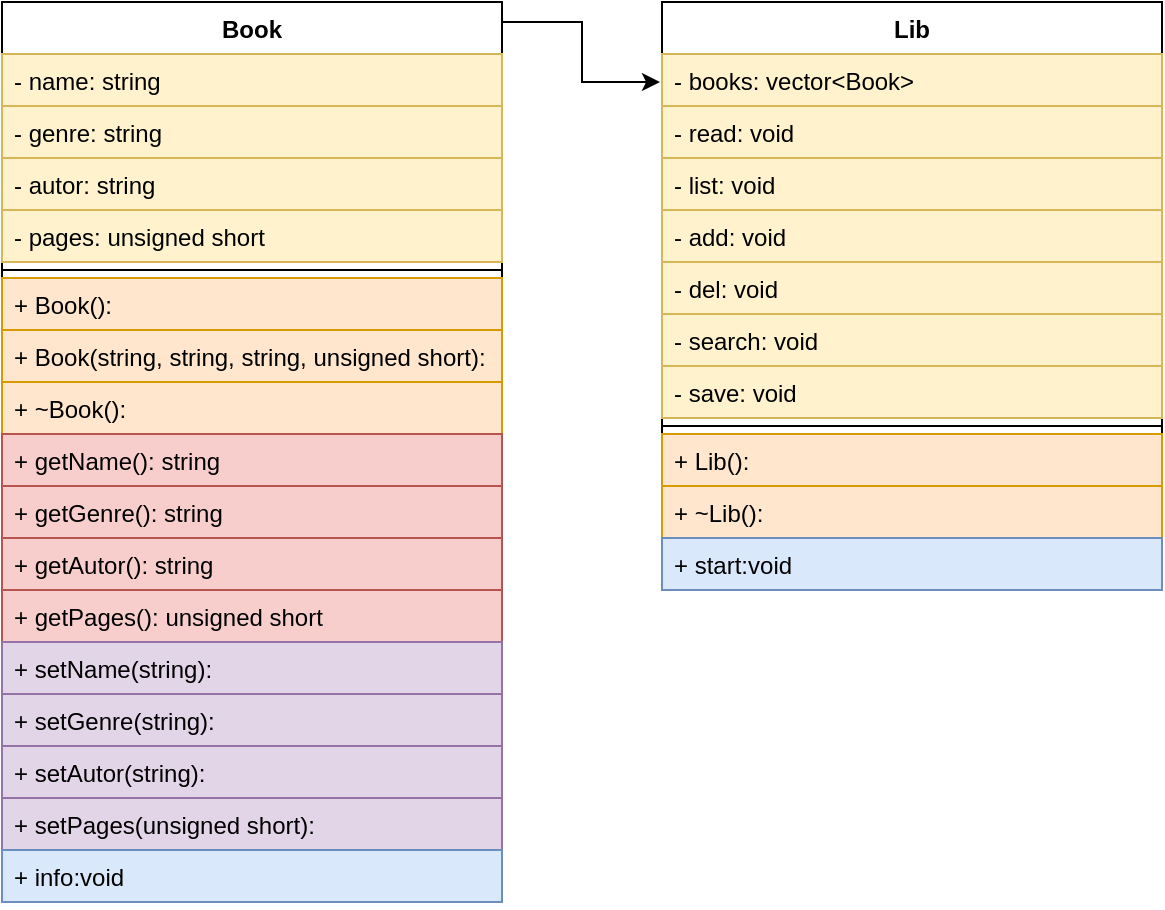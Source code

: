 <mxfile version="15.0.3" type="github">
  <diagram id="DO2DCnauJZuQd68Nx3da" name="Page-1">
    <mxGraphModel dx="827" dy="483" grid="1" gridSize="10" guides="1" tooltips="1" connect="1" arrows="1" fold="1" page="1" pageScale="1" pageWidth="827" pageHeight="1169" math="0" shadow="0">
      <root>
        <mxCell id="0" />
        <mxCell id="1" parent="0" />
        <mxCell id="upn5SYq4s_Bq5vSh2huj-59" style="edgeStyle=orthogonalEdgeStyle;rounded=0;orthogonalLoop=1;jettySize=auto;html=1;" edge="1" parent="1" source="upn5SYq4s_Bq5vSh2huj-6">
          <mxGeometry relative="1" as="geometry">
            <mxPoint x="479" y="240" as="targetPoint" />
            <Array as="points">
              <mxPoint x="440" y="210" />
              <mxPoint x="440" y="240" />
            </Array>
          </mxGeometry>
        </mxCell>
        <mxCell id="upn5SYq4s_Bq5vSh2huj-6" value="Book" style="swimlane;fontStyle=1;align=center;verticalAlign=top;childLayout=stackLayout;horizontal=1;startSize=26;horizontalStack=0;resizeParent=1;resizeParentMax=0;resizeLast=0;collapsible=1;marginBottom=0;" vertex="1" parent="1">
          <mxGeometry x="150" y="200" width="250" height="450" as="geometry" />
        </mxCell>
        <mxCell id="upn5SYq4s_Bq5vSh2huj-7" value="- name: string" style="text;strokeColor=#d6b656;fillColor=#fff2cc;align=left;verticalAlign=top;spacingLeft=4;spacingRight=4;overflow=hidden;rotatable=0;points=[[0,0.5],[1,0.5]];portConstraint=eastwest;" vertex="1" parent="upn5SYq4s_Bq5vSh2huj-6">
          <mxGeometry y="26" width="250" height="26" as="geometry" />
        </mxCell>
        <mxCell id="upn5SYq4s_Bq5vSh2huj-11" value="- genre: string" style="text;strokeColor=#d6b656;fillColor=#fff2cc;align=left;verticalAlign=top;spacingLeft=4;spacingRight=4;overflow=hidden;rotatable=0;points=[[0,0.5],[1,0.5]];portConstraint=eastwest;" vertex="1" parent="upn5SYq4s_Bq5vSh2huj-6">
          <mxGeometry y="52" width="250" height="26" as="geometry" />
        </mxCell>
        <mxCell id="upn5SYq4s_Bq5vSh2huj-12" value="- autor: string" style="text;strokeColor=#d6b656;fillColor=#fff2cc;align=left;verticalAlign=top;spacingLeft=4;spacingRight=4;overflow=hidden;rotatable=0;points=[[0,0.5],[1,0.5]];portConstraint=eastwest;" vertex="1" parent="upn5SYq4s_Bq5vSh2huj-6">
          <mxGeometry y="78" width="250" height="26" as="geometry" />
        </mxCell>
        <mxCell id="upn5SYq4s_Bq5vSh2huj-10" value="- pages: unsigned short" style="text;strokeColor=#d6b656;fillColor=#fff2cc;align=left;verticalAlign=top;spacingLeft=4;spacingRight=4;overflow=hidden;rotatable=0;points=[[0,0.5],[1,0.5]];portConstraint=eastwest;" vertex="1" parent="upn5SYq4s_Bq5vSh2huj-6">
          <mxGeometry y="104" width="250" height="26" as="geometry" />
        </mxCell>
        <mxCell id="upn5SYq4s_Bq5vSh2huj-8" value="" style="line;strokeWidth=1;fillColor=none;align=left;verticalAlign=middle;spacingTop=-1;spacingLeft=3;spacingRight=3;rotatable=0;labelPosition=right;points=[];portConstraint=eastwest;" vertex="1" parent="upn5SYq4s_Bq5vSh2huj-6">
          <mxGeometry y="130" width="250" height="8" as="geometry" />
        </mxCell>
        <mxCell id="upn5SYq4s_Bq5vSh2huj-9" value="+ Book():" style="text;strokeColor=#d79b00;fillColor=#ffe6cc;align=left;verticalAlign=top;spacingLeft=4;spacingRight=4;overflow=hidden;rotatable=0;points=[[0,0.5],[1,0.5]];portConstraint=eastwest;" vertex="1" parent="upn5SYq4s_Bq5vSh2huj-6">
          <mxGeometry y="138" width="250" height="26" as="geometry" />
        </mxCell>
        <mxCell id="upn5SYq4s_Bq5vSh2huj-13" value="+ Book(string, string, string, unsigned short):" style="text;strokeColor=#d79b00;fillColor=#ffe6cc;align=left;verticalAlign=top;spacingLeft=4;spacingRight=4;overflow=hidden;rotatable=0;points=[[0,0.5],[1,0.5]];portConstraint=eastwest;" vertex="1" parent="upn5SYq4s_Bq5vSh2huj-6">
          <mxGeometry y="164" width="250" height="26" as="geometry" />
        </mxCell>
        <mxCell id="upn5SYq4s_Bq5vSh2huj-14" value="+ ~Book():" style="text;strokeColor=#d79b00;fillColor=#ffe6cc;align=left;verticalAlign=top;spacingLeft=4;spacingRight=4;overflow=hidden;rotatable=0;points=[[0,0.5],[1,0.5]];portConstraint=eastwest;" vertex="1" parent="upn5SYq4s_Bq5vSh2huj-6">
          <mxGeometry y="190" width="250" height="26" as="geometry" />
        </mxCell>
        <mxCell id="upn5SYq4s_Bq5vSh2huj-15" value="+ getName(): string" style="text;strokeColor=#b85450;fillColor=#f8cecc;align=left;verticalAlign=top;spacingLeft=4;spacingRight=4;overflow=hidden;rotatable=0;points=[[0,0.5],[1,0.5]];portConstraint=eastwest;" vertex="1" parent="upn5SYq4s_Bq5vSh2huj-6">
          <mxGeometry y="216" width="250" height="26" as="geometry" />
        </mxCell>
        <mxCell id="upn5SYq4s_Bq5vSh2huj-18" value="+ getGenre(): string" style="text;strokeColor=#b85450;fillColor=#f8cecc;align=left;verticalAlign=top;spacingLeft=4;spacingRight=4;overflow=hidden;rotatable=0;points=[[0,0.5],[1,0.5]];portConstraint=eastwest;" vertex="1" parent="upn5SYq4s_Bq5vSh2huj-6">
          <mxGeometry y="242" width="250" height="26" as="geometry" />
        </mxCell>
        <mxCell id="upn5SYq4s_Bq5vSh2huj-17" value="+ getAutor(): string" style="text;strokeColor=#b85450;fillColor=#f8cecc;align=left;verticalAlign=top;spacingLeft=4;spacingRight=4;overflow=hidden;rotatable=0;points=[[0,0.5],[1,0.5]];portConstraint=eastwest;" vertex="1" parent="upn5SYq4s_Bq5vSh2huj-6">
          <mxGeometry y="268" width="250" height="26" as="geometry" />
        </mxCell>
        <mxCell id="upn5SYq4s_Bq5vSh2huj-16" value="+ getPages(): unsigned short" style="text;strokeColor=#b85450;fillColor=#f8cecc;align=left;verticalAlign=top;spacingLeft=4;spacingRight=4;overflow=hidden;rotatable=0;points=[[0,0.5],[1,0.5]];portConstraint=eastwest;" vertex="1" parent="upn5SYq4s_Bq5vSh2huj-6">
          <mxGeometry y="294" width="250" height="26" as="geometry" />
        </mxCell>
        <mxCell id="upn5SYq4s_Bq5vSh2huj-19" value="+ setName(string): " style="text;strokeColor=#9673a6;fillColor=#e1d5e7;align=left;verticalAlign=top;spacingLeft=4;spacingRight=4;overflow=hidden;rotatable=0;points=[[0,0.5],[1,0.5]];portConstraint=eastwest;" vertex="1" parent="upn5SYq4s_Bq5vSh2huj-6">
          <mxGeometry y="320" width="250" height="26" as="geometry" />
        </mxCell>
        <mxCell id="upn5SYq4s_Bq5vSh2huj-22" value="+ setGenre(string): " style="text;strokeColor=#9673a6;fillColor=#e1d5e7;align=left;verticalAlign=top;spacingLeft=4;spacingRight=4;overflow=hidden;rotatable=0;points=[[0,0.5],[1,0.5]];portConstraint=eastwest;" vertex="1" parent="upn5SYq4s_Bq5vSh2huj-6">
          <mxGeometry y="346" width="250" height="26" as="geometry" />
        </mxCell>
        <mxCell id="upn5SYq4s_Bq5vSh2huj-21" value="+ setAutor(string): " style="text;strokeColor=#9673a6;fillColor=#e1d5e7;align=left;verticalAlign=top;spacingLeft=4;spacingRight=4;overflow=hidden;rotatable=0;points=[[0,0.5],[1,0.5]];portConstraint=eastwest;" vertex="1" parent="upn5SYq4s_Bq5vSh2huj-6">
          <mxGeometry y="372" width="250" height="26" as="geometry" />
        </mxCell>
        <mxCell id="upn5SYq4s_Bq5vSh2huj-20" value="+ setPages(unsigned short): " style="text;strokeColor=#9673a6;fillColor=#e1d5e7;align=left;verticalAlign=top;spacingLeft=4;spacingRight=4;overflow=hidden;rotatable=0;points=[[0,0.5],[1,0.5]];portConstraint=eastwest;" vertex="1" parent="upn5SYq4s_Bq5vSh2huj-6">
          <mxGeometry y="398" width="250" height="26" as="geometry" />
        </mxCell>
        <mxCell id="upn5SYq4s_Bq5vSh2huj-23" value="+ info:void " style="text;strokeColor=#6c8ebf;fillColor=#dae8fc;align=left;verticalAlign=top;spacingLeft=4;spacingRight=4;overflow=hidden;rotatable=0;points=[[0,0.5],[1,0.5]];portConstraint=eastwest;" vertex="1" parent="upn5SYq4s_Bq5vSh2huj-6">
          <mxGeometry y="424" width="250" height="26" as="geometry" />
        </mxCell>
        <mxCell id="upn5SYq4s_Bq5vSh2huj-28" value="Lib" style="swimlane;fontStyle=1;align=center;verticalAlign=top;childLayout=stackLayout;horizontal=1;startSize=26;horizontalStack=0;resizeParent=1;resizeParentMax=0;resizeLast=0;collapsible=1;marginBottom=0;" vertex="1" parent="1">
          <mxGeometry x="480" y="200" width="250" height="294" as="geometry" />
        </mxCell>
        <mxCell id="upn5SYq4s_Bq5vSh2huj-51" value="- books: vector&lt;Book&gt;" style="text;strokeColor=#d6b656;fillColor=#fff2cc;align=left;verticalAlign=top;spacingLeft=4;spacingRight=4;overflow=hidden;rotatable=0;points=[[0,0.5],[1,0.5]];portConstraint=eastwest;" vertex="1" parent="upn5SYq4s_Bq5vSh2huj-28">
          <mxGeometry y="26" width="250" height="26" as="geometry" />
        </mxCell>
        <mxCell id="upn5SYq4s_Bq5vSh2huj-29" value="- read: void " style="text;strokeColor=#d6b656;fillColor=#fff2cc;align=left;verticalAlign=top;spacingLeft=4;spacingRight=4;overflow=hidden;rotatable=0;points=[[0,0.5],[1,0.5]];portConstraint=eastwest;" vertex="1" parent="upn5SYq4s_Bq5vSh2huj-28">
          <mxGeometry y="52" width="250" height="26" as="geometry" />
        </mxCell>
        <mxCell id="upn5SYq4s_Bq5vSh2huj-48" value="- list: void " style="text;strokeColor=#d6b656;fillColor=#fff2cc;align=left;verticalAlign=top;spacingLeft=4;spacingRight=4;overflow=hidden;rotatable=0;points=[[0,0.5],[1,0.5]];portConstraint=eastwest;" vertex="1" parent="upn5SYq4s_Bq5vSh2huj-28">
          <mxGeometry y="78" width="250" height="26" as="geometry" />
        </mxCell>
        <mxCell id="upn5SYq4s_Bq5vSh2huj-50" value="- add: void " style="text;strokeColor=#d6b656;fillColor=#fff2cc;align=left;verticalAlign=top;spacingLeft=4;spacingRight=4;overflow=hidden;rotatable=0;points=[[0,0.5],[1,0.5]];portConstraint=eastwest;" vertex="1" parent="upn5SYq4s_Bq5vSh2huj-28">
          <mxGeometry y="104" width="250" height="26" as="geometry" />
        </mxCell>
        <mxCell id="upn5SYq4s_Bq5vSh2huj-49" value="- del: void " style="text;strokeColor=#d6b656;fillColor=#fff2cc;align=left;verticalAlign=top;spacingLeft=4;spacingRight=4;overflow=hidden;rotatable=0;points=[[0,0.5],[1,0.5]];portConstraint=eastwest;" vertex="1" parent="upn5SYq4s_Bq5vSh2huj-28">
          <mxGeometry y="130" width="250" height="26" as="geometry" />
        </mxCell>
        <mxCell id="upn5SYq4s_Bq5vSh2huj-47" value="- search: void " style="text;strokeColor=#d6b656;fillColor=#fff2cc;align=left;verticalAlign=top;spacingLeft=4;spacingRight=4;overflow=hidden;rotatable=0;points=[[0,0.5],[1,0.5]];portConstraint=eastwest;" vertex="1" parent="upn5SYq4s_Bq5vSh2huj-28">
          <mxGeometry y="156" width="250" height="26" as="geometry" />
        </mxCell>
        <mxCell id="upn5SYq4s_Bq5vSh2huj-46" value="- save: void " style="text;strokeColor=#d6b656;fillColor=#fff2cc;align=left;verticalAlign=top;spacingLeft=4;spacingRight=4;overflow=hidden;rotatable=0;points=[[0,0.5],[1,0.5]];portConstraint=eastwest;" vertex="1" parent="upn5SYq4s_Bq5vSh2huj-28">
          <mxGeometry y="182" width="250" height="26" as="geometry" />
        </mxCell>
        <mxCell id="upn5SYq4s_Bq5vSh2huj-33" value="" style="line;strokeWidth=1;fillColor=none;align=left;verticalAlign=middle;spacingTop=-1;spacingLeft=3;spacingRight=3;rotatable=0;labelPosition=right;points=[];portConstraint=eastwest;" vertex="1" parent="upn5SYq4s_Bq5vSh2huj-28">
          <mxGeometry y="208" width="250" height="8" as="geometry" />
        </mxCell>
        <mxCell id="upn5SYq4s_Bq5vSh2huj-34" value="+ Lib():" style="text;strokeColor=#d79b00;fillColor=#ffe6cc;align=left;verticalAlign=top;spacingLeft=4;spacingRight=4;overflow=hidden;rotatable=0;points=[[0,0.5],[1,0.5]];portConstraint=eastwest;" vertex="1" parent="upn5SYq4s_Bq5vSh2huj-28">
          <mxGeometry y="216" width="250" height="26" as="geometry" />
        </mxCell>
        <mxCell id="upn5SYq4s_Bq5vSh2huj-36" value="+ ~Lib():" style="text;strokeColor=#d79b00;fillColor=#ffe6cc;align=left;verticalAlign=top;spacingLeft=4;spacingRight=4;overflow=hidden;rotatable=0;points=[[0,0.5],[1,0.5]];portConstraint=eastwest;" vertex="1" parent="upn5SYq4s_Bq5vSh2huj-28">
          <mxGeometry y="242" width="250" height="26" as="geometry" />
        </mxCell>
        <mxCell id="upn5SYq4s_Bq5vSh2huj-45" value="+ start:void " style="text;strokeColor=#6c8ebf;fillColor=#dae8fc;align=left;verticalAlign=top;spacingLeft=4;spacingRight=4;overflow=hidden;rotatable=0;points=[[0,0.5],[1,0.5]];portConstraint=eastwest;" vertex="1" parent="upn5SYq4s_Bq5vSh2huj-28">
          <mxGeometry y="268" width="250" height="26" as="geometry" />
        </mxCell>
      </root>
    </mxGraphModel>
  </diagram>
</mxfile>

